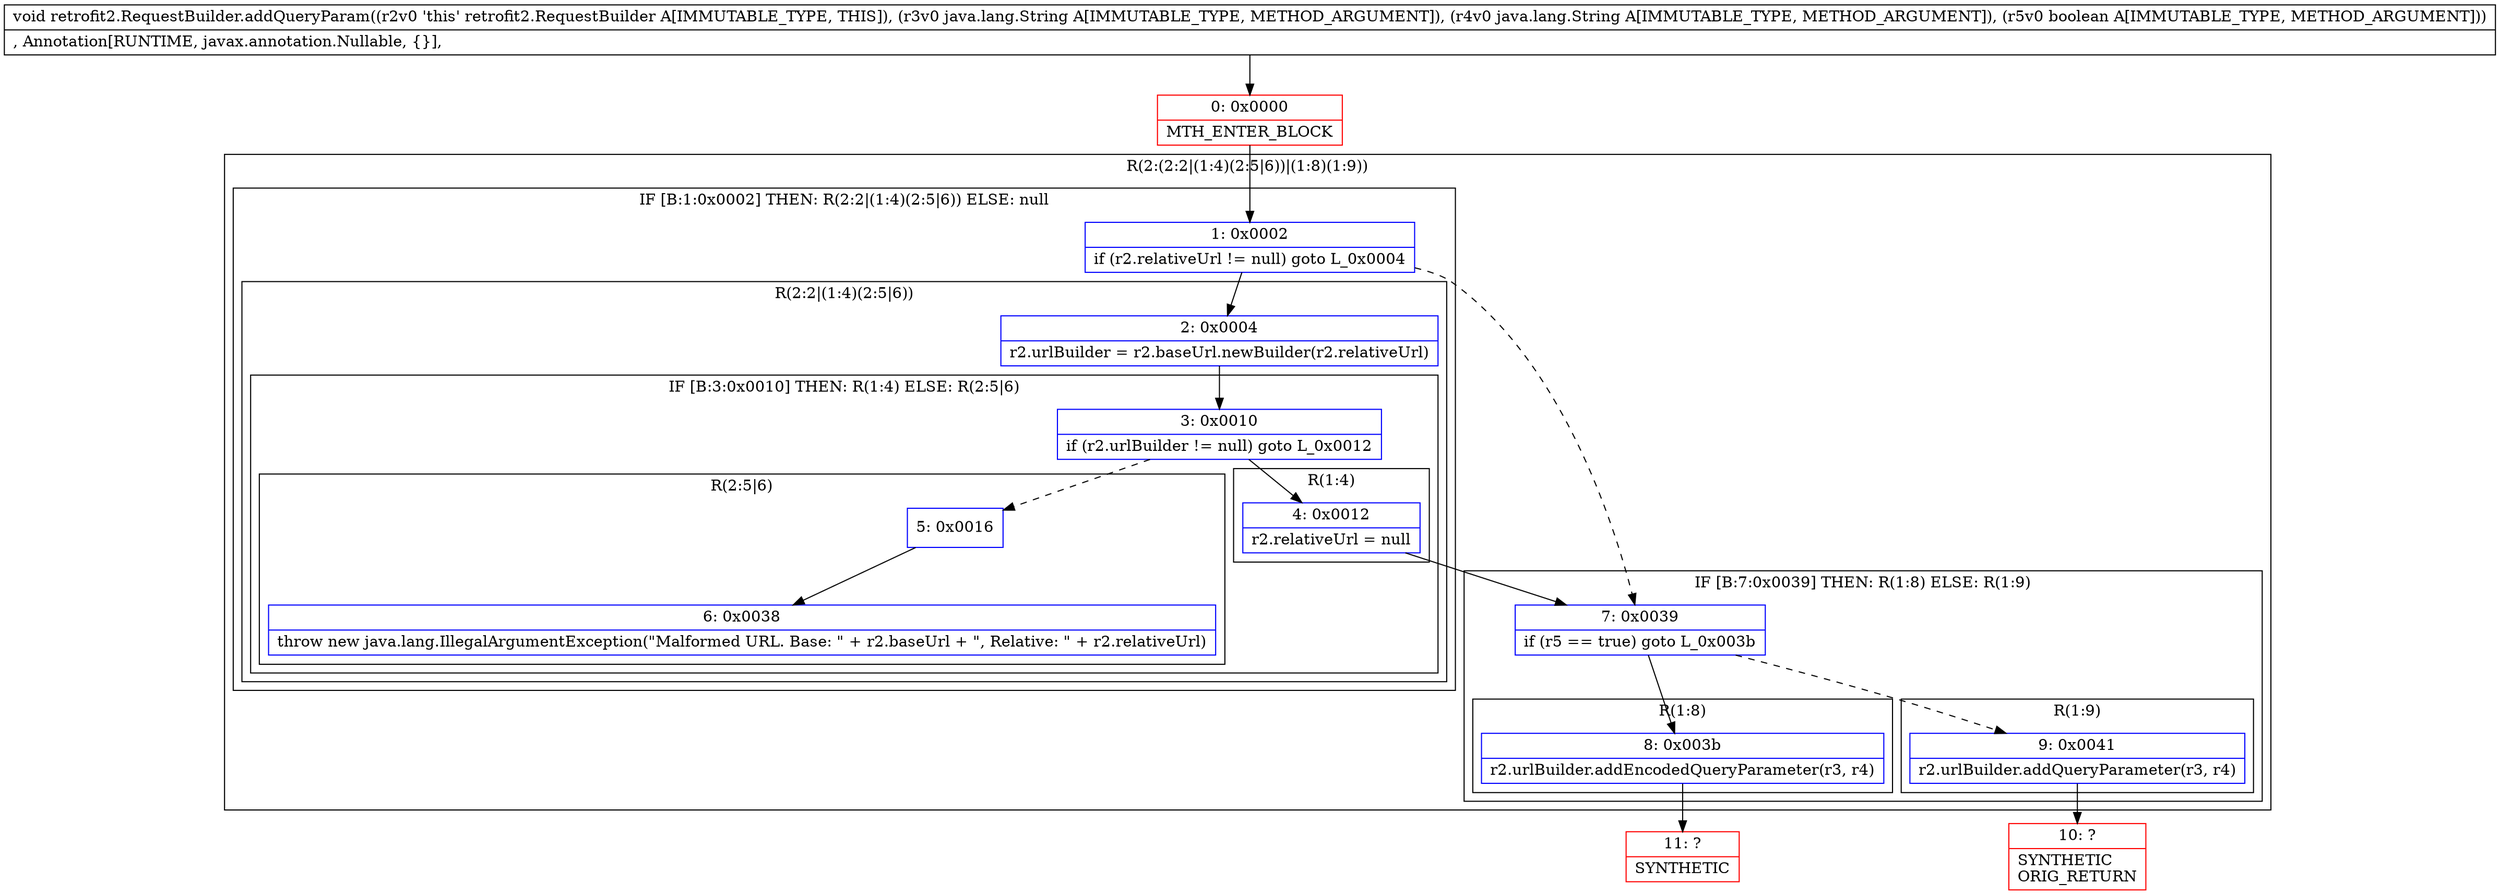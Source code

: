 digraph "CFG forretrofit2.RequestBuilder.addQueryParam(Ljava\/lang\/String;Ljava\/lang\/String;Z)V" {
subgraph cluster_Region_1669895628 {
label = "R(2:(2:2|(1:4)(2:5|6))|(1:8)(1:9))";
node [shape=record,color=blue];
subgraph cluster_IfRegion_565413242 {
label = "IF [B:1:0x0002] THEN: R(2:2|(1:4)(2:5|6)) ELSE: null";
node [shape=record,color=blue];
Node_1 [shape=record,label="{1\:\ 0x0002|if (r2.relativeUrl != null) goto L_0x0004\l}"];
subgraph cluster_Region_333154505 {
label = "R(2:2|(1:4)(2:5|6))";
node [shape=record,color=blue];
Node_2 [shape=record,label="{2\:\ 0x0004|r2.urlBuilder = r2.baseUrl.newBuilder(r2.relativeUrl)\l}"];
subgraph cluster_IfRegion_486032032 {
label = "IF [B:3:0x0010] THEN: R(1:4) ELSE: R(2:5|6)";
node [shape=record,color=blue];
Node_3 [shape=record,label="{3\:\ 0x0010|if (r2.urlBuilder != null) goto L_0x0012\l}"];
subgraph cluster_Region_997822982 {
label = "R(1:4)";
node [shape=record,color=blue];
Node_4 [shape=record,label="{4\:\ 0x0012|r2.relativeUrl = null\l}"];
}
subgraph cluster_Region_106711110 {
label = "R(2:5|6)";
node [shape=record,color=blue];
Node_5 [shape=record,label="{5\:\ 0x0016}"];
Node_6 [shape=record,label="{6\:\ 0x0038|throw new java.lang.IllegalArgumentException(\"Malformed URL. Base: \" + r2.baseUrl + \", Relative: \" + r2.relativeUrl)\l}"];
}
}
}
}
subgraph cluster_IfRegion_1234048388 {
label = "IF [B:7:0x0039] THEN: R(1:8) ELSE: R(1:9)";
node [shape=record,color=blue];
Node_7 [shape=record,label="{7\:\ 0x0039|if (r5 == true) goto L_0x003b\l}"];
subgraph cluster_Region_398308183 {
label = "R(1:8)";
node [shape=record,color=blue];
Node_8 [shape=record,label="{8\:\ 0x003b|r2.urlBuilder.addEncodedQueryParameter(r3, r4)\l}"];
}
subgraph cluster_Region_1612966404 {
label = "R(1:9)";
node [shape=record,color=blue];
Node_9 [shape=record,label="{9\:\ 0x0041|r2.urlBuilder.addQueryParameter(r3, r4)\l}"];
}
}
}
Node_0 [shape=record,color=red,label="{0\:\ 0x0000|MTH_ENTER_BLOCK\l}"];
Node_10 [shape=record,color=red,label="{10\:\ ?|SYNTHETIC\lORIG_RETURN\l}"];
Node_11 [shape=record,color=red,label="{11\:\ ?|SYNTHETIC\l}"];
MethodNode[shape=record,label="{void retrofit2.RequestBuilder.addQueryParam((r2v0 'this' retrofit2.RequestBuilder A[IMMUTABLE_TYPE, THIS]), (r3v0 java.lang.String A[IMMUTABLE_TYPE, METHOD_ARGUMENT]), (r4v0 java.lang.String A[IMMUTABLE_TYPE, METHOD_ARGUMENT]), (r5v0 boolean A[IMMUTABLE_TYPE, METHOD_ARGUMENT]))  | , Annotation[RUNTIME, javax.annotation.Nullable, \{\}], \l}"];
MethodNode -> Node_0;
Node_1 -> Node_2;
Node_1 -> Node_7[style=dashed];
Node_2 -> Node_3;
Node_3 -> Node_4;
Node_3 -> Node_5[style=dashed];
Node_4 -> Node_7;
Node_5 -> Node_6;
Node_7 -> Node_8;
Node_7 -> Node_9[style=dashed];
Node_8 -> Node_11;
Node_9 -> Node_10;
Node_0 -> Node_1;
}

